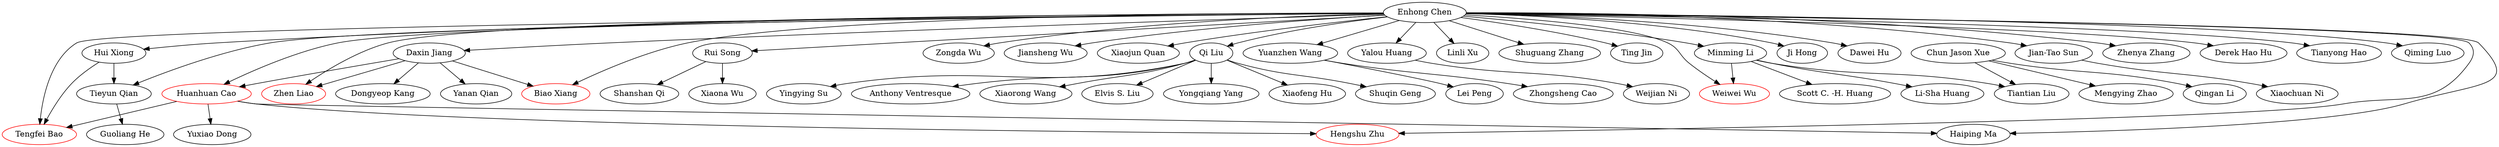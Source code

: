 strict digraph G{
"Enhong Chen" -> "Qiming Luo"
"Daxin Jiang" -> "Huanhuan Cao"
"Rui Song" -> "Xiaona Wu"
"Enhong Chen" -> "Zongda Wu"
"Enhong Chen" -> "Jiansheng Wu"
"Enhong Chen" -> "Xiaojun Quan"
"Daxin Jiang" -> "Zhen Liao"
"Hui Xiong" -> "Tieyun Qian"
"Enhong Chen" -> "Qi Liu"
"Enhong Chen" -> "Tieyun Qian"
"Yuanzhen Wang" -> "Zhongsheng Cao"
"Qi Liu" -> "Shuqin Geng"
"Qi Liu" -> "Yingying Su"
"Yalou Huang" -> "Weijian Ni"
"Qi Liu" -> "Anthony Ventresque"
"Enhong Chen" -> "Yalou Huang"
"Enhong Chen" -> "Linli Xu"
"Huanhuan Cao" -> "Yuxiao Dong"
"Qi Liu" -> "Xiaorong Wang"
"Enhong Chen" -> "Shuguang Zhang"
"Enhong Chen" -> "Hui Xiong"
"Enhong Chen" -> "Hengshu Zhu"
"Enhong Chen" -> "Rui Song"
"Daxin Jiang" -> "Yanan Qian"
"Enhong Chen" -> "Ting Jin"
"Huanhuan Cao" -> "Haiping Ma"
"Enhong Chen" -> "Weiwei Wu"
"Daxin Jiang" -> "Biao Xiang"
"Enhong Chen" -> "Minming Li"
"Enhong Chen" -> "Daxin Jiang"
"Qi Liu" -> "Elvis S. Liu"
"Enhong Chen" -> "Haiping Ma"
"Enhong Chen" -> "Ji Hong"
"Chun Jason Xue" -> "Qingan Li"
"Enhong Chen" -> "Dawei Hu"
"Chun Jason Xue" -> "Mengying Zhao"
"Enhong Chen" -> "Tengfei Bao"
"Enhong Chen" -> "Jian-Tao Sun"
"Enhong Chen" -> "Yuanzhen Wang"
"Qi Liu" -> "Yongqiang Yang"
"Enhong Chen" -> "Zhenya Zhang"
"Qi Liu" -> "Xiaofeng Hu"
"Huanhuan Cao" -> "Hengshu Zhu"
"Daxin Jiang" -> "Dongyeop Kang"
"Jian-Tao Sun" -> "Xiaochuan Ni"
"Rui Song" -> "Shanshan Qi"
"Chun Jason Xue" -> "Tiantian Liu"
"Enhong Chen" -> "Derek Hao Hu"
"Minming Li" -> "Weiwei Wu"
"Minming Li" -> "Tiantian Liu"
"Minming Li" -> "Scott C. -H. Huang"
"Enhong Chen" -> "Zhen Liao"
"Yuanzhen Wang" -> "Lei Peng"
"Enhong Chen" -> "Huanhuan Cao"
"Hui Xiong" -> "Tengfei Bao"
"Huanhuan Cao" -> "Tengfei Bao"
"Minming Li" -> "Li-Sha Huang"
"Enhong Chen" -> "Tianyong Hao"
"Tieyun Qian" -> "Guoliang He"
"Enhong Chen" -> "Biao Xiang"
"Hengshu Zhu" [color = red]"Tengfei Bao" [color = red]"Weiwei Wu" [color = red]"Zhen Liao" [color = red]"Biao Xiang" [color = red]"Huanhuan Cao" [color = red]}